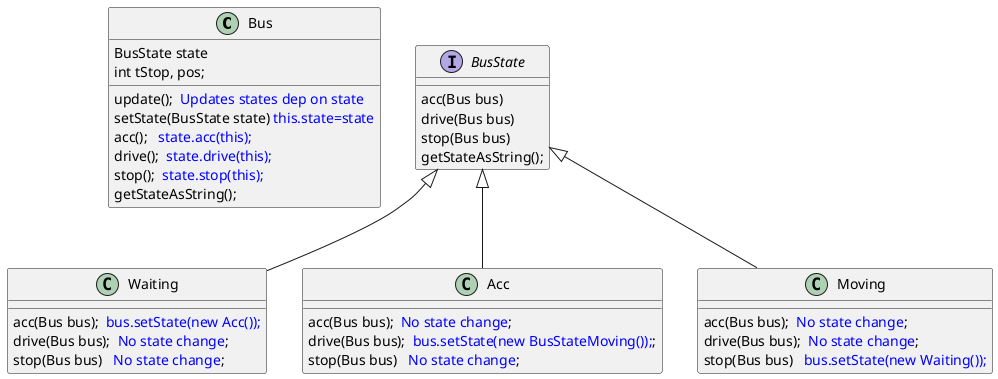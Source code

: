 @startuml
'https://plantuml.com/class-diagram

!define CLASSCOMMENT(x) <color:white>x</color>
!define COMMENT(x) <color:blue>x</color>

 class Bus {
    BusState state
    int tStop, pos;
    update();  COMMENT(Updates states dep on state)
    setState(BusState state) COMMENT(this.state=state)
    acc();   COMMENT(state.acc(this);)
    drive();  COMMENT(state.drive(this);)
    stop();  COMMENT(state.stop(this);)
    getStateAsString();
}


 interface BusState {
    acc(Bus bus)
    drive(Bus bus)
    stop(Bus bus)
    getStateAsString();
}

 class Waiting {
    acc(Bus bus);  COMMENT(bus.setState(new Acc()); )
    drive(Bus bus);  COMMENT(No state change);
    stop(Bus bus)   COMMENT(No state change);
}

 class Acc {
    acc(Bus bus);  COMMENT(No state change);
    drive(Bus bus);  COMMENT(bus.setState(new BusStateMoving()); );
    stop(Bus bus)   COMMENT(No state change);
}

 class Moving {
    acc(Bus bus);  COMMENT(No state change);
    drive(Bus bus);  COMMENT(No state change);
    stop(Bus bus)   COMMENT(bus.setState(new Waiting()); )
}


BusState <|-- Waiting
BusState <|-- Acc
BusState <|-- Moving

@enduml